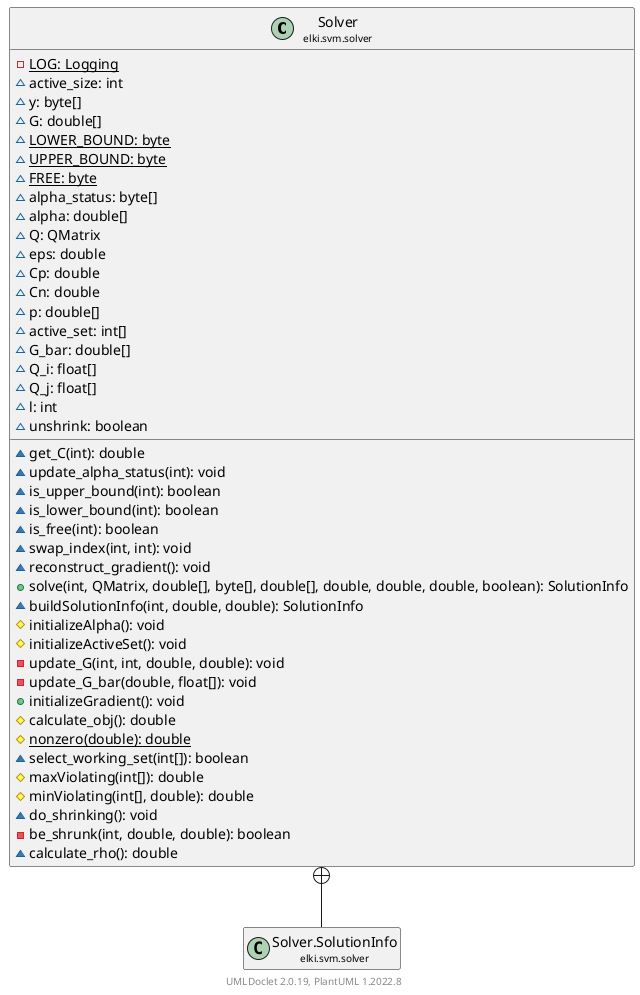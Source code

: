 @startuml
    remove .*\.(Instance|Par|Parameterizer|Factory)$
    set namespaceSeparator none
    hide empty fields
    hide empty methods

    class "<size:14>Solver\n<size:10>elki.svm.solver" as elki.svm.solver.Solver [[Solver.html]] {
        {static} -LOG: Logging
        ~active_size: int
        ~y: byte[]
        ~G: double[]
        {static} ~LOWER_BOUND: byte
        {static} ~UPPER_BOUND: byte
        {static} ~FREE: byte
        ~alpha_status: byte[]
        ~alpha: double[]
        ~Q: QMatrix
        ~eps: double
        ~Cp: double
        ~Cn: double
        ~p: double[]
        ~active_set: int[]
        ~G_bar: double[]
        ~Q_i: float[]
        ~Q_j: float[]
        ~l: int
        ~unshrink: boolean
        ~get_C(int): double
        ~update_alpha_status(int): void
        ~is_upper_bound(int): boolean
        ~is_lower_bound(int): boolean
        ~is_free(int): boolean
        ~swap_index(int, int): void
        ~reconstruct_gradient(): void
        +solve(int, QMatrix, double[], byte[], double[], double, double, double, boolean): SolutionInfo
        ~buildSolutionInfo(int, double, double): SolutionInfo
        #initializeAlpha(): void
        #initializeActiveSet(): void
        -update_G(int, int, double, double): void
        -update_G_bar(double, float[]): void
        +initializeGradient(): void
        #calculate_obj(): double
        {static} #nonzero(double): double
        ~select_working_set(int[]): boolean
        #maxViolating(int[]): double
        #minViolating(int[], double): double
        ~do_shrinking(): void
        -be_shrunk(int, double, double): boolean
        ~calculate_rho(): double
    }
    class "<size:14>Solver.SolutionInfo\n<size:10>elki.svm.solver" as elki.svm.solver.Solver.SolutionInfo [[Solver.SolutionInfo.html]]

    elki.svm.solver.Solver +-- elki.svm.solver.Solver.SolutionInfo

    center footer UMLDoclet 2.0.19, PlantUML 1.2022.8
@enduml
